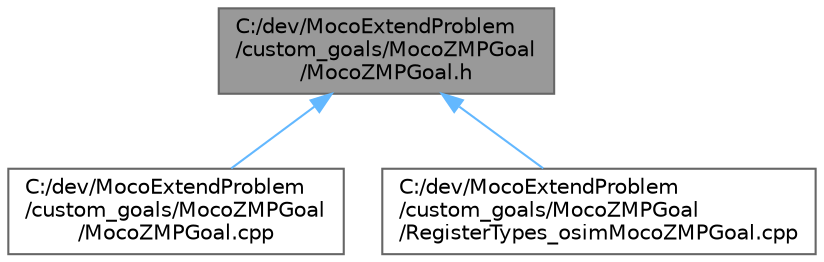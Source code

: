 digraph "C:/dev/MocoExtendProblem/custom_goals/MocoZMPGoal/MocoZMPGoal.h"
{
 // LATEX_PDF_SIZE
  bgcolor="transparent";
  edge [fontname=Helvetica,fontsize=10,labelfontname=Helvetica,labelfontsize=10];
  node [fontname=Helvetica,fontsize=10,shape=box,height=0.2,width=0.4];
  Node1 [id="Node000001",label="C:/dev/MocoExtendProblem\l/custom_goals/MocoZMPGoal\l/MocoZMPGoal.h",height=0.2,width=0.4,color="gray40", fillcolor="grey60", style="filled", fontcolor="black",tooltip=" "];
  Node1 -> Node2 [id="edge1_Node000001_Node000002",dir="back",color="steelblue1",style="solid",tooltip=" "];
  Node2 [id="Node000002",label="C:/dev/MocoExtendProblem\l/custom_goals/MocoZMPGoal\l/MocoZMPGoal.cpp",height=0.2,width=0.4,color="grey40", fillcolor="white", style="filled",URL="$_moco_z_m_p_goal_2_moco_z_m_p_goal_8cpp.html",tooltip=" "];
  Node1 -> Node3 [id="edge2_Node000001_Node000003",dir="back",color="steelblue1",style="solid",tooltip=" "];
  Node3 [id="Node000003",label="C:/dev/MocoExtendProblem\l/custom_goals/MocoZMPGoal\l/RegisterTypes_osimMocoZMPGoal.cpp",height=0.2,width=0.4,color="grey40", fillcolor="white", style="filled",URL="$_moco_z_m_p_goal_2_register_types__osim_moco_z_m_p_goal_8cpp.html",tooltip=" "];
}
